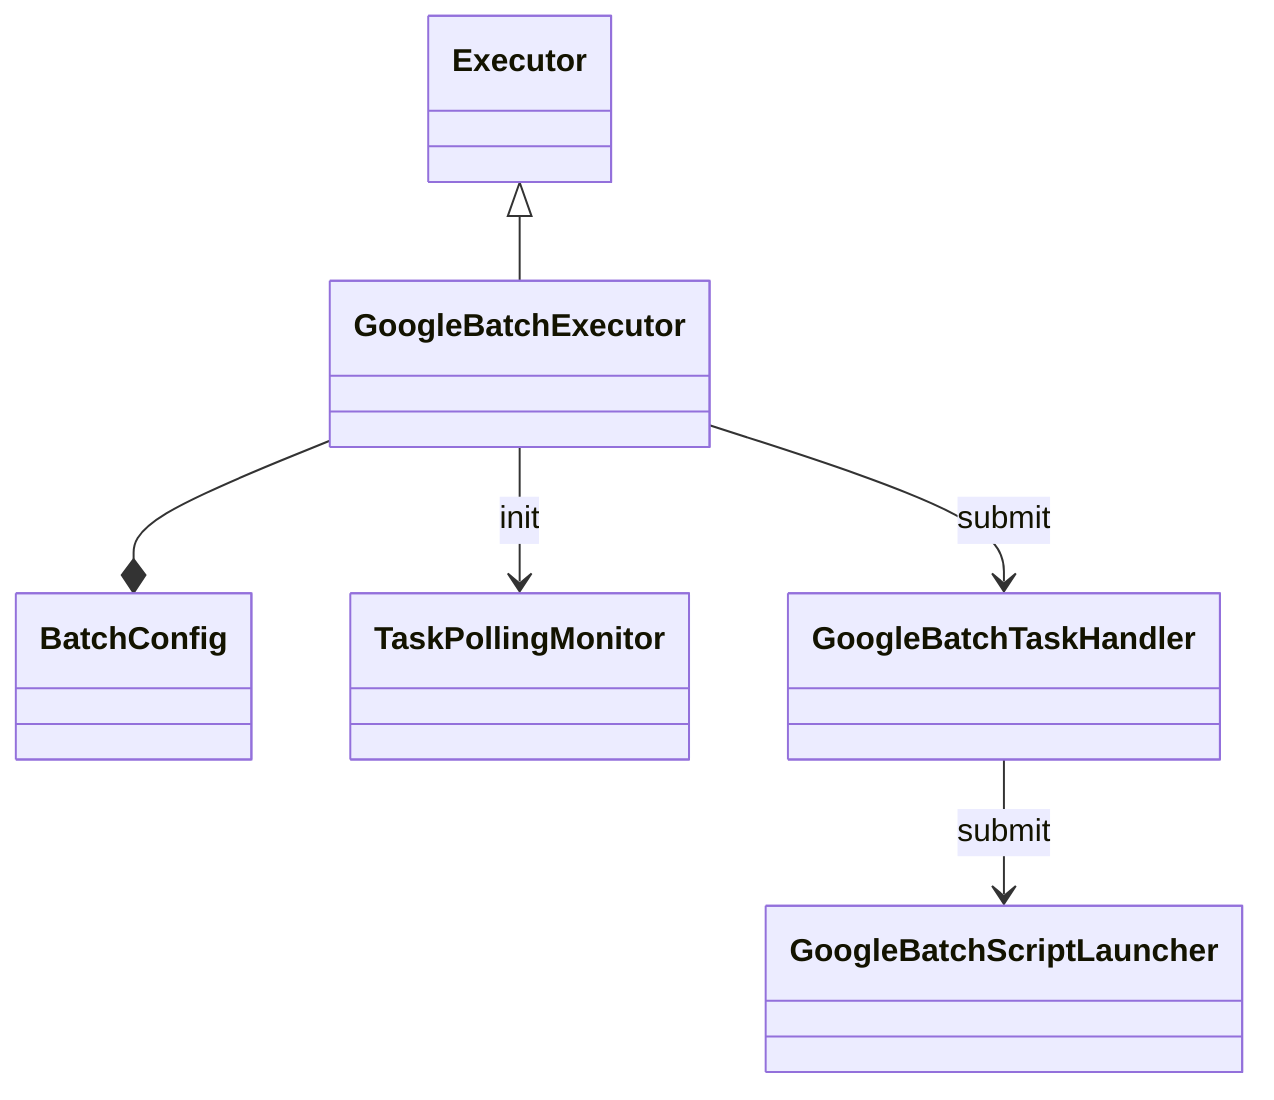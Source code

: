 classDiagram
    %%
    %% nextflow.cloud.google
    %%
    Executor <|-- GoogleBatchExecutor
    %% TaskHandler <|-- GoogleBatchTaskHandler
    %% BashWrapperBuilder <|-- GoogleBatchScriptLauncher

    GoogleBatchExecutor --* BatchConfig

    GoogleBatchExecutor --> TaskPollingMonitor : init
    GoogleBatchExecutor --> GoogleBatchTaskHandler : submit
    GoogleBatchTaskHandler --> GoogleBatchScriptLauncher : submit